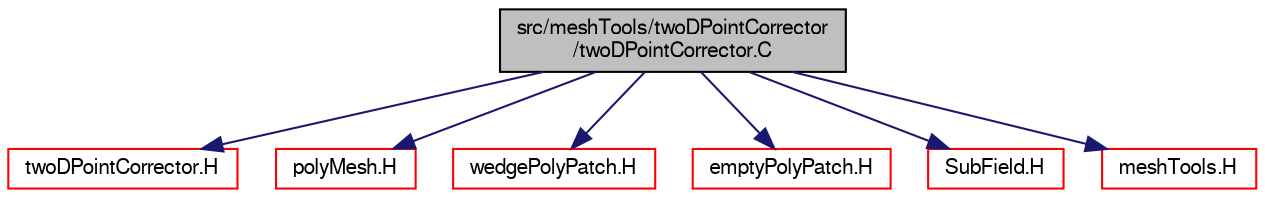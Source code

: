 digraph "src/meshTools/twoDPointCorrector/twoDPointCorrector.C"
{
  bgcolor="transparent";
  edge [fontname="FreeSans",fontsize="10",labelfontname="FreeSans",labelfontsize="10"];
  node [fontname="FreeSans",fontsize="10",shape=record];
  Node0 [label="src/meshTools/twoDPointCorrector\l/twoDPointCorrector.C",height=0.2,width=0.4,color="black", fillcolor="grey75", style="filled", fontcolor="black"];
  Node0 -> Node1 [color="midnightblue",fontsize="10",style="solid",fontname="FreeSans"];
  Node1 [label="twoDPointCorrector.H",height=0.2,width=0.4,color="red",URL="$a08270.html"];
  Node0 -> Node125 [color="midnightblue",fontsize="10",style="solid",fontname="FreeSans"];
  Node125 [label="polyMesh.H",height=0.2,width=0.4,color="red",URL="$a11630.html"];
  Node0 -> Node222 [color="midnightblue",fontsize="10",style="solid",fontname="FreeSans"];
  Node222 [label="wedgePolyPatch.H",height=0.2,width=0.4,color="red",URL="$a11741.html"];
  Node0 -> Node223 [color="midnightblue",fontsize="10",style="solid",fontname="FreeSans"];
  Node223 [label="emptyPolyPatch.H",height=0.2,width=0.4,color="red",URL="$a11699.html"];
  Node0 -> Node224 [color="midnightblue",fontsize="10",style="solid",fontname="FreeSans"];
  Node224 [label="SubField.H",height=0.2,width=0.4,color="red",URL="$a09599.html"];
  Node0 -> Node226 [color="midnightblue",fontsize="10",style="solid",fontname="FreeSans"];
  Node226 [label="meshTools.H",height=0.2,width=0.4,color="red",URL="$a07670.html"];
}
